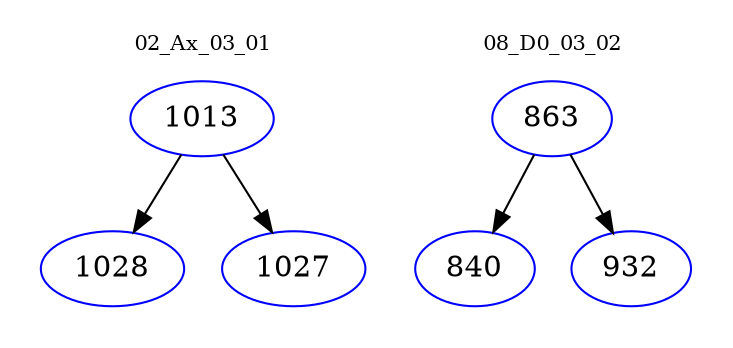 digraph{
subgraph cluster_0 {
color = white
label = "02_Ax_03_01";
fontsize=10;
T0_1013 [label="1013", color="blue"]
T0_1013 -> T0_1028 [color="black"]
T0_1028 [label="1028", color="blue"]
T0_1013 -> T0_1027 [color="black"]
T0_1027 [label="1027", color="blue"]
}
subgraph cluster_1 {
color = white
label = "08_D0_03_02";
fontsize=10;
T1_863 [label="863", color="blue"]
T1_863 -> T1_840 [color="black"]
T1_840 [label="840", color="blue"]
T1_863 -> T1_932 [color="black"]
T1_932 [label="932", color="blue"]
}
}
